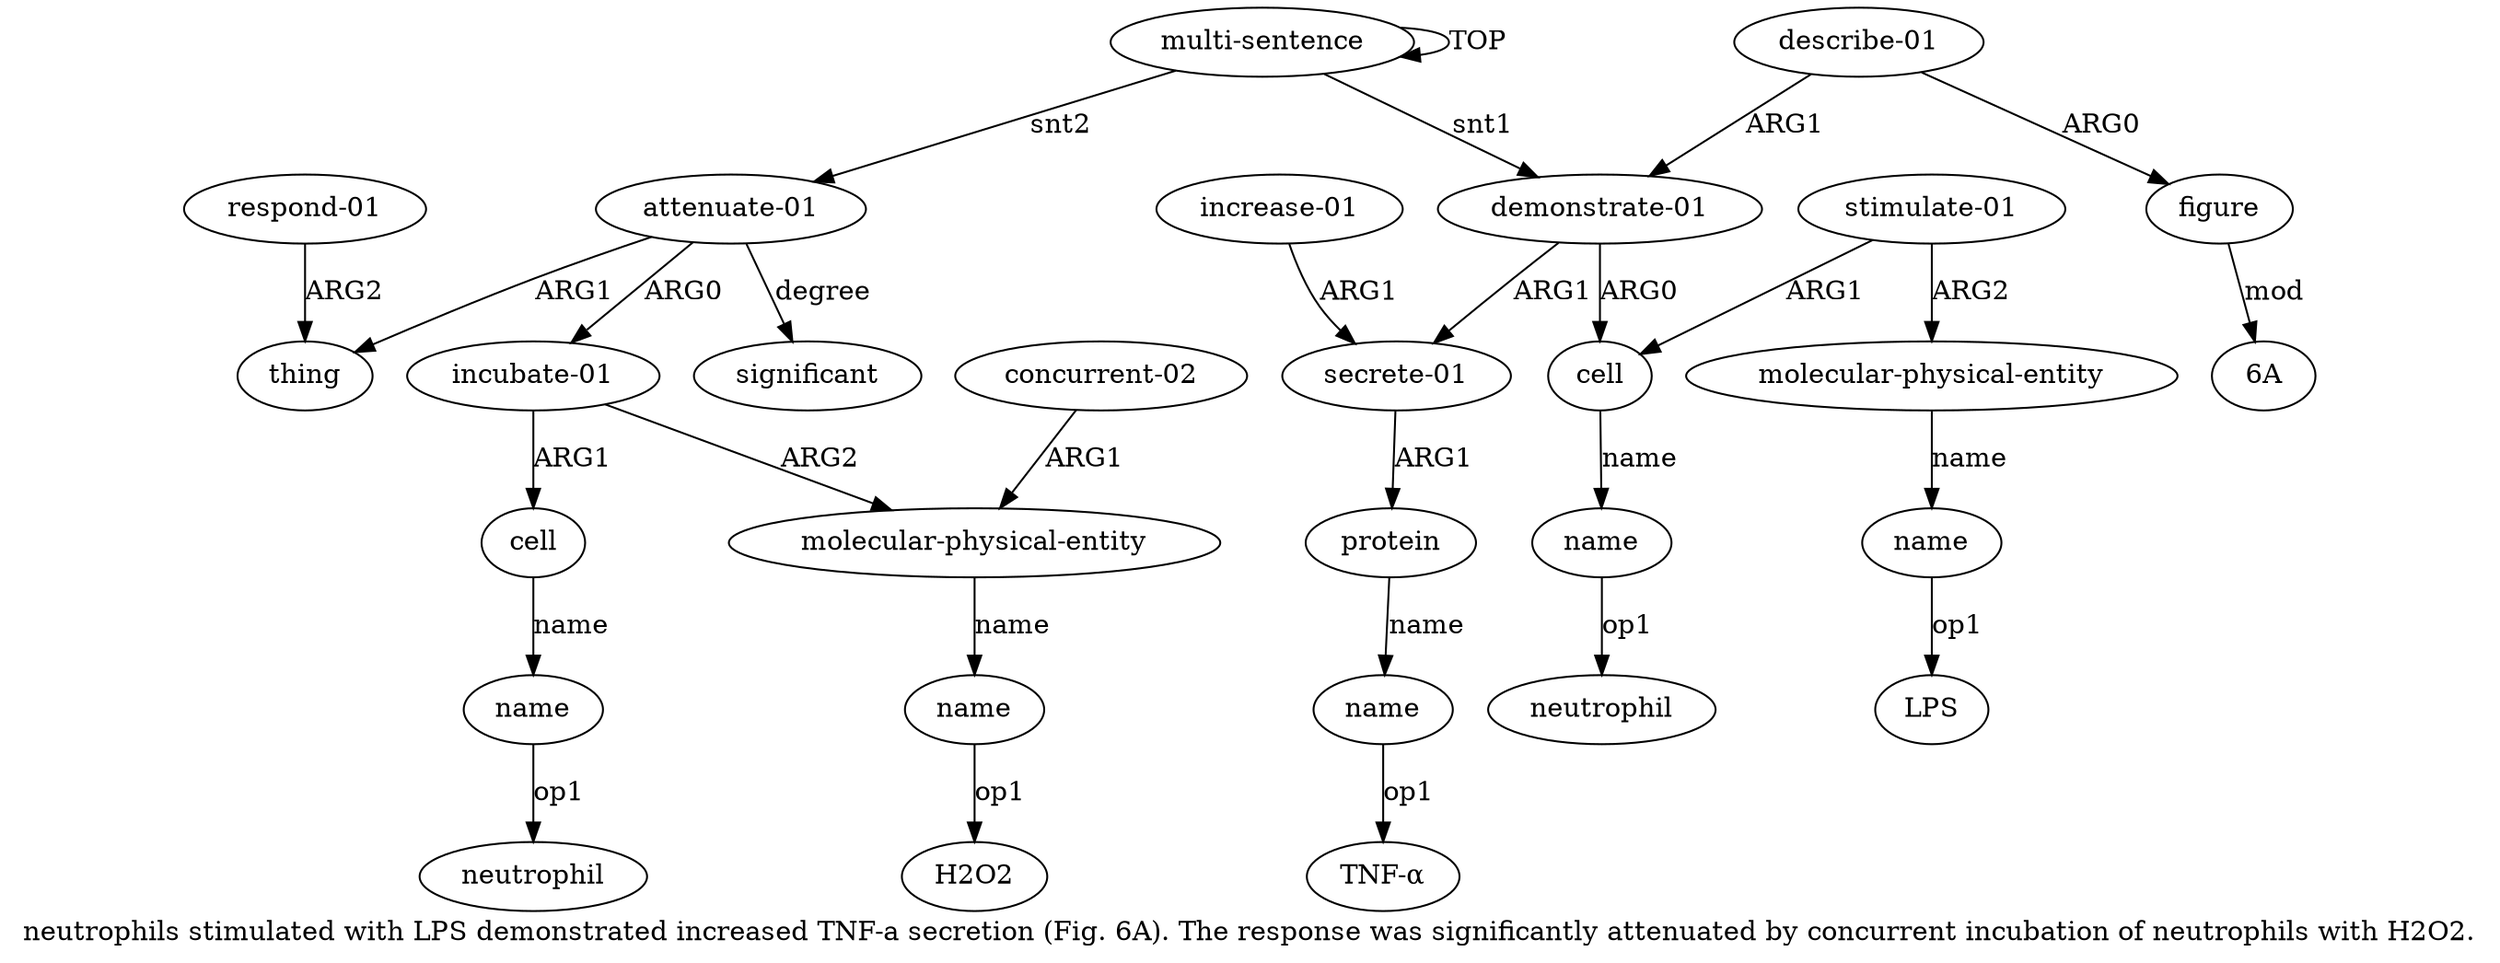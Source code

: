 digraph  {
	graph [label="neutrophils stimulated with LPS demonstrated increased TNF-a secretion (Fig. 6A). The response was significantly attenuated by concurrent \
incubation of neutrophils with H2O2."];
	node [label="\N"];
	a20	 [color=black,
		gold_ind=20,
		gold_label=thing,
		label=thing,
		test_ind=20,
		test_label=thing];
	a21	 [color=black,
		gold_ind=21,
		gold_label="respond-01",
		label="respond-01",
		test_ind=21,
		test_label="respond-01"];
	a21 -> a20 [key=0,
	color=black,
	gold_label=ARG2,
	label=ARG2,
	test_label=ARG2];
a22 [color=black,
	gold_ind=22,
	gold_label=significant,
	label=significant,
	test_ind=22,
	test_label=significant];
"a12 6A" [color=black,
	gold_ind=-1,
	gold_label="6A",
	label="6A",
	test_ind=-1,
	test_label="6A"];
"a18 H2O2" [color=black,
	gold_ind=-1,
	gold_label=H2O2,
	label=H2O2,
	test_ind=-1,
	test_label=H2O2];
"a16 neutrophil" [color=black,
	gold_ind=-1,
	gold_label=neutrophil,
	label=neutrophil,
	test_ind=-1,
	test_label=neutrophil];
"a6 LPS" [color=black,
	gold_ind=-1,
	gold_label=LPS,
	label=LPS,
	test_ind=-1,
	test_label=LPS];
a15 [color=black,
	gold_ind=15,
	gold_label=cell,
	label=cell,
	test_ind=15,
	test_label=cell];
a16 [color=black,
	gold_ind=16,
	gold_label=name,
	label=name,
	test_ind=16,
	test_label=name];
a15 -> a16 [key=0,
color=black,
gold_label=name,
label=name,
test_label=name];
a14 [color=black,
gold_ind=14,
gold_label="incubate-01",
label="incubate-01",
test_ind=14,
test_label="incubate-01"];
a14 -> a15 [key=0,
color=black,
gold_label=ARG1,
label=ARG1,
test_label=ARG1];
a17 [color=black,
gold_ind=17,
gold_label="molecular-physical-entity",
label="molecular-physical-entity",
test_ind=17,
test_label="molecular-physical-entity"];
a14 -> a17 [key=0,
color=black,
gold_label=ARG2,
label=ARG2,
test_label=ARG2];
a18 [color=black,
gold_ind=18,
gold_label=name,
label=name,
test_ind=18,
test_label=name];
a17 -> a18 [key=0,
color=black,
gold_label=name,
label=name,
test_label=name];
a16 -> "a16 neutrophil" [key=0,
color=black,
gold_label=op1,
label=op1,
test_label=op1];
a11 [color=black,
gold_ind=11,
gold_label="describe-01",
label="describe-01",
test_ind=11,
test_label="describe-01"];
a12 [color=black,
gold_ind=12,
gold_label=figure,
label=figure,
test_ind=12,
test_label=figure];
a11 -> a12 [key=0,
color=black,
gold_label=ARG0,
label=ARG0,
test_label=ARG0];
a1 [color=black,
gold_ind=1,
gold_label="demonstrate-01",
label="demonstrate-01",
test_ind=1,
test_label="demonstrate-01"];
a11 -> a1 [key=0,
color=black,
gold_label=ARG1,
label=ARG1,
test_label=ARG1];
a10 [color=black,
gold_ind=10,
gold_label="increase-01",
label="increase-01",
test_ind=10,
test_label="increase-01"];
a7 [color=black,
gold_ind=7,
gold_label="secrete-01",
label="secrete-01",
test_ind=7,
test_label="secrete-01"];
a10 -> a7 [key=0,
color=black,
gold_label=ARG1,
label=ARG1,
test_label=ARG1];
a13 [color=black,
gold_ind=13,
gold_label="attenuate-01",
label="attenuate-01",
test_ind=13,
test_label="attenuate-01"];
a13 -> a20 [key=0,
color=black,
gold_label=ARG1,
label=ARG1,
test_label=ARG1];
a13 -> a22 [key=0,
color=black,
gold_label=degree,
label=degree,
test_label=degree];
a13 -> a14 [key=0,
color=black,
gold_label=ARG0,
label=ARG0,
test_label=ARG0];
a12 -> "a12 6A" [key=0,
color=black,
gold_label=mod,
label=mod,
test_label=mod];
a19 [color=black,
gold_ind=19,
gold_label="concurrent-02",
label="concurrent-02",
test_ind=19,
test_label="concurrent-02"];
a19 -> a17 [key=0,
color=black,
gold_label=ARG1,
label=ARG1,
test_label=ARG1];
a18 -> "a18 H2O2" [key=0,
color=black,
gold_label=op1,
label=op1,
test_label=op1];
a2 [color=black,
gold_ind=2,
gold_label=cell,
label=cell,
test_ind=2,
test_label=cell];
a1 -> a2 [key=0,
color=black,
gold_label=ARG0,
label=ARG0,
test_label=ARG0];
a1 -> a7 [key=0,
color=black,
gold_label=ARG1,
label=ARG1,
test_label=ARG1];
a0 [color=black,
gold_ind=0,
gold_label="multi-sentence",
label="multi-sentence",
test_ind=0,
test_label="multi-sentence"];
a0 -> a13 [key=0,
color=black,
gold_label=snt2,
label=snt2,
test_label=snt2];
a0 -> a1 [key=0,
color=black,
gold_label=snt1,
label=snt1,
test_label=snt1];
a0 -> a0 [key=0,
color=black,
gold_label=TOP,
label=TOP,
test_label=TOP];
a3 [color=black,
gold_ind=3,
gold_label=name,
label=name,
test_ind=3,
test_label=name];
"a3 neutrophil" [color=black,
gold_ind=-1,
gold_label=neutrophil,
label=neutrophil,
test_ind=-1,
test_label=neutrophil];
a3 -> "a3 neutrophil" [key=0,
color=black,
gold_label=op1,
label=op1,
test_label=op1];
a2 -> a3 [key=0,
color=black,
gold_label=name,
label=name,
test_label=name];
a5 [color=black,
gold_ind=5,
gold_label="molecular-physical-entity",
label="molecular-physical-entity",
test_ind=5,
test_label="molecular-physical-entity"];
a6 [color=black,
gold_ind=6,
gold_label=name,
label=name,
test_ind=6,
test_label=name];
a5 -> a6 [key=0,
color=black,
gold_label=name,
label=name,
test_label=name];
a4 [color=black,
gold_ind=4,
gold_label="stimulate-01",
label="stimulate-01",
test_ind=4,
test_label="stimulate-01"];
a4 -> a2 [key=0,
color=black,
gold_label=ARG1,
label=ARG1,
test_label=ARG1];
a4 -> a5 [key=0,
color=black,
gold_label=ARG2,
label=ARG2,
test_label=ARG2];
a8 [color=black,
gold_ind=8,
gold_label=protein,
label=protein,
test_ind=8,
test_label=protein];
a7 -> a8 [key=0,
color=black,
gold_label=ARG1,
label=ARG1,
test_label=ARG1];
a6 -> "a6 LPS" [key=0,
color=black,
gold_label=op1,
label=op1,
test_label=op1];
a9 [color=black,
gold_ind=9,
gold_label=name,
label=name,
test_ind=9,
test_label=name];
"a9 TNF-α" [color=black,
gold_ind=-1,
gold_label="TNF-α",
label="TNF-α",
test_ind=-1,
test_label="TNF-α"];
a9 -> "a9 TNF-α" [key=0,
color=black,
gold_label=op1,
label=op1,
test_label=op1];
a8 -> a9 [key=0,
color=black,
gold_label=name,
label=name,
test_label=name];
}
